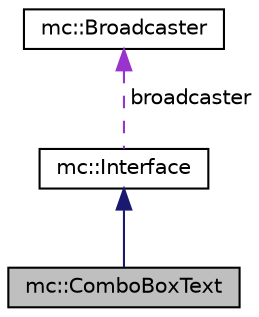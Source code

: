 digraph "mc::ComboBoxText"
{
  edge [fontname="Helvetica",fontsize="10",labelfontname="Helvetica",labelfontsize="10"];
  node [fontname="Helvetica",fontsize="10",shape=record];
  Node1 [label="mc::ComboBoxText",height=0.2,width=0.4,color="black", fillcolor="grey75", style="filled", fontcolor="black"];
  Node2 -> Node1 [dir="back",color="midnightblue",fontsize="10",style="solid",fontname="Helvetica"];
  Node2 [label="mc::Interface",height=0.2,width=0.4,color="black", fillcolor="white", style="filled",URL="$classmc_1_1Interface.html"];
  Node3 -> Node2 [dir="back",color="darkorchid3",fontsize="10",style="dashed",label=" broadcaster" ,fontname="Helvetica"];
  Node3 [label="mc::Broadcaster",height=0.2,width=0.4,color="black", fillcolor="white", style="filled",URL="$classmc_1_1Broadcaster.html"];
}
